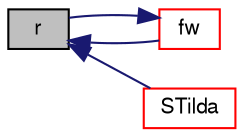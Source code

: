 digraph "r"
{
  bgcolor="transparent";
  edge [fontname="FreeSans",fontsize="10",labelfontname="FreeSans",labelfontsize="10"];
  node [fontname="FreeSans",fontsize="10",shape=record];
  rankdir="LR";
  Node2346 [label="r",height=0.2,width=0.4,color="black", fillcolor="grey75", style="filled", fontcolor="black"];
  Node2346 -> Node2347 [dir="back",color="midnightblue",fontsize="10",style="solid",fontname="FreeSans"];
  Node2347 [label="fw",height=0.2,width=0.4,color="red",URL="$a30902.html#a57fdba49c1d66dcb5182e6c3c164800d"];
  Node2347 -> Node2346 [dir="back",color="midnightblue",fontsize="10",style="solid",fontname="FreeSans"];
  Node2346 -> Node2349 [dir="back",color="midnightblue",fontsize="10",style="solid",fontname="FreeSans"];
  Node2349 [label="STilda",height=0.2,width=0.4,color="red",URL="$a30902.html#a02ad71406c5de7fa0c46d764ab8305fb"];
}
